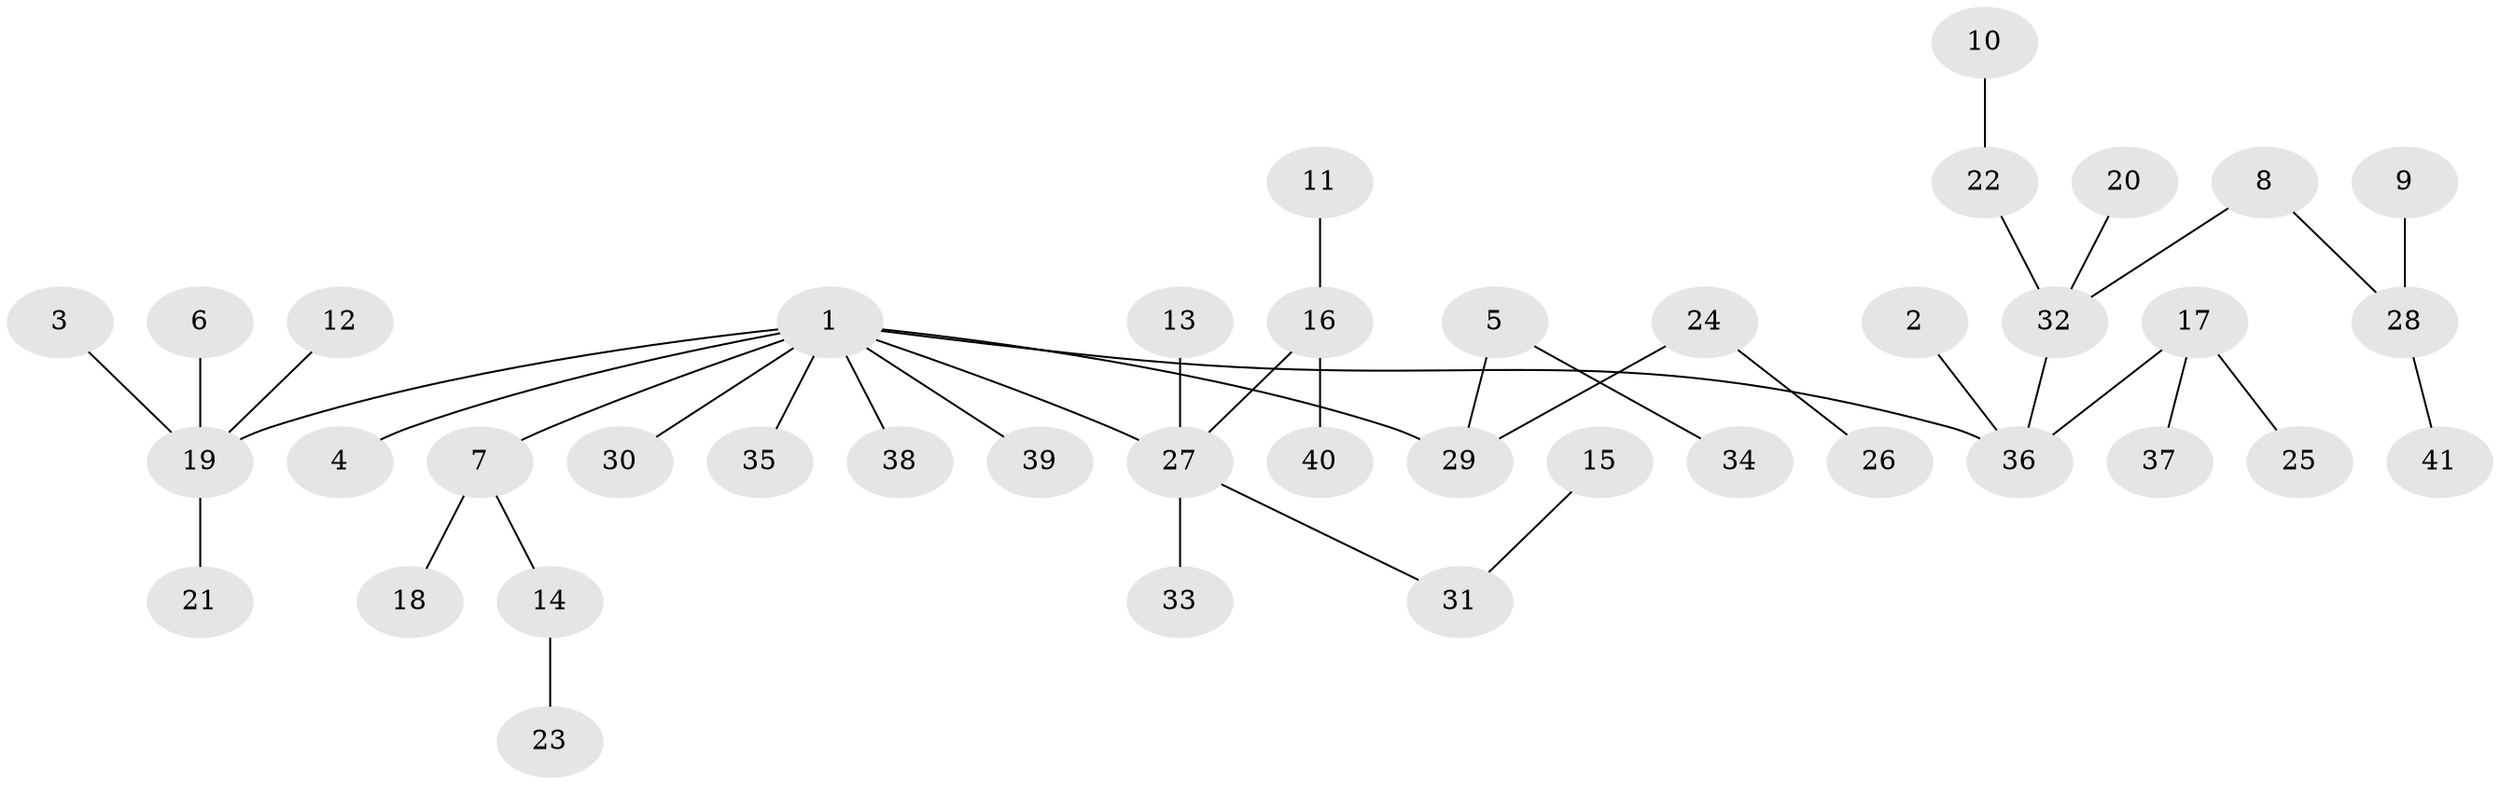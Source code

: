 // original degree distribution, {7: 0.012345679012345678, 5: 0.024691358024691357, 2: 0.2962962962962963, 6: 0.024691358024691357, 4: 0.037037037037037035, 1: 0.4691358024691358, 3: 0.13580246913580246}
// Generated by graph-tools (version 1.1) at 2025/26/03/09/25 03:26:32]
// undirected, 41 vertices, 40 edges
graph export_dot {
graph [start="1"]
  node [color=gray90,style=filled];
  1;
  2;
  3;
  4;
  5;
  6;
  7;
  8;
  9;
  10;
  11;
  12;
  13;
  14;
  15;
  16;
  17;
  18;
  19;
  20;
  21;
  22;
  23;
  24;
  25;
  26;
  27;
  28;
  29;
  30;
  31;
  32;
  33;
  34;
  35;
  36;
  37;
  38;
  39;
  40;
  41;
  1 -- 4 [weight=1.0];
  1 -- 7 [weight=1.0];
  1 -- 19 [weight=1.0];
  1 -- 27 [weight=1.0];
  1 -- 29 [weight=1.0];
  1 -- 30 [weight=1.0];
  1 -- 35 [weight=1.0];
  1 -- 36 [weight=1.0];
  1 -- 38 [weight=1.0];
  1 -- 39 [weight=1.0];
  2 -- 36 [weight=1.0];
  3 -- 19 [weight=1.0];
  5 -- 29 [weight=1.0];
  5 -- 34 [weight=1.0];
  6 -- 19 [weight=1.0];
  7 -- 14 [weight=1.0];
  7 -- 18 [weight=1.0];
  8 -- 28 [weight=1.0];
  8 -- 32 [weight=1.0];
  9 -- 28 [weight=1.0];
  10 -- 22 [weight=1.0];
  11 -- 16 [weight=1.0];
  12 -- 19 [weight=1.0];
  13 -- 27 [weight=1.0];
  14 -- 23 [weight=1.0];
  15 -- 31 [weight=1.0];
  16 -- 27 [weight=1.0];
  16 -- 40 [weight=1.0];
  17 -- 25 [weight=1.0];
  17 -- 36 [weight=1.0];
  17 -- 37 [weight=1.0];
  19 -- 21 [weight=1.0];
  20 -- 32 [weight=1.0];
  22 -- 32 [weight=1.0];
  24 -- 26 [weight=1.0];
  24 -- 29 [weight=1.0];
  27 -- 31 [weight=1.0];
  27 -- 33 [weight=1.0];
  28 -- 41 [weight=1.0];
  32 -- 36 [weight=1.0];
}

